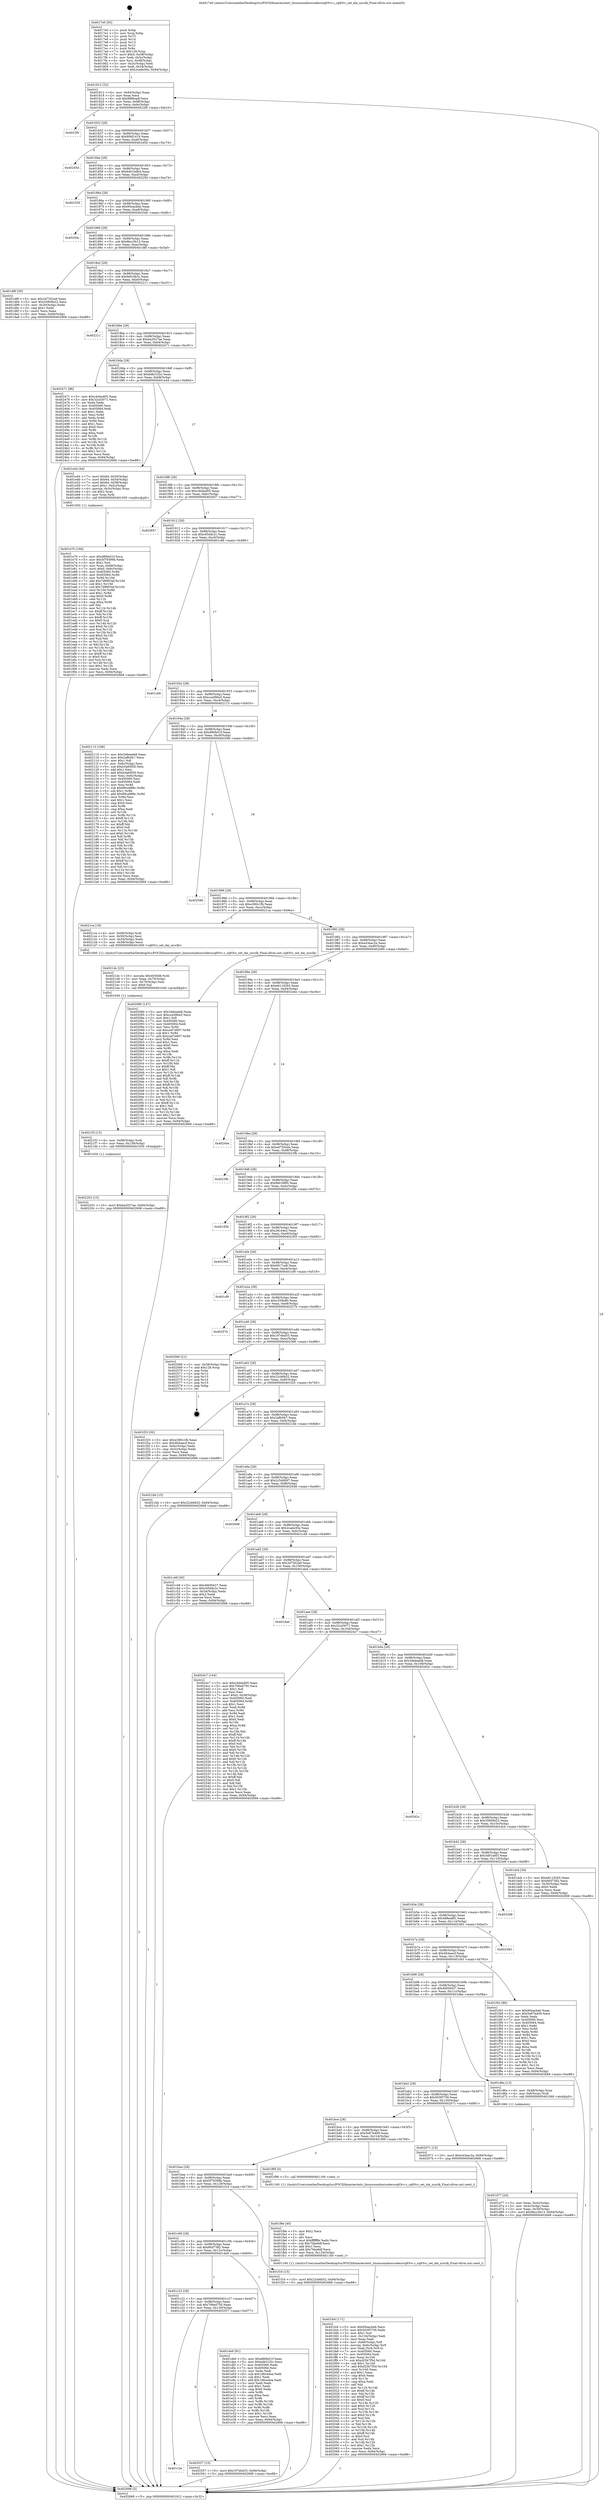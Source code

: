 digraph "0x4017e0" {
  label = "0x4017e0 (/mnt/c/Users/mathe/Desktop/tcc/POCII/binaries/extr_linuxsoundsoccodecscq93vc.c_cq93vc_set_dai_sysclk_Final-ollvm.out::main(0))"
  labelloc = "t"
  node[shape=record]

  Entry [label="",width=0.3,height=0.3,shape=circle,fillcolor=black,style=filled]
  "0x401812" [label="{
     0x401812 [32]\l
     | [instrs]\l
     &nbsp;&nbsp;0x401812 \<+6\>: mov -0x94(%rbp),%eax\l
     &nbsp;&nbsp;0x401818 \<+2\>: mov %eax,%ecx\l
     &nbsp;&nbsp;0x40181a \<+6\>: sub $0x88f9cadf,%ecx\l
     &nbsp;&nbsp;0x401820 \<+6\>: mov %eax,-0x98(%rbp)\l
     &nbsp;&nbsp;0x401826 \<+6\>: mov %ecx,-0x9c(%rbp)\l
     &nbsp;&nbsp;0x40182c \<+6\>: je 00000000004022f0 \<main+0xb10\>\l
  }"]
  "0x4022f0" [label="{
     0x4022f0\l
  }", style=dashed]
  "0x401832" [label="{
     0x401832 [28]\l
     | [instrs]\l
     &nbsp;&nbsp;0x401832 \<+5\>: jmp 0000000000401837 \<main+0x57\>\l
     &nbsp;&nbsp;0x401837 \<+6\>: mov -0x98(%rbp),%eax\l
     &nbsp;&nbsp;0x40183d \<+5\>: sub $0x90bf1419,%eax\l
     &nbsp;&nbsp;0x401842 \<+6\>: mov %eax,-0xa0(%rbp)\l
     &nbsp;&nbsp;0x401848 \<+6\>: je 000000000040245d \<main+0xc7d\>\l
  }"]
  Exit [label="",width=0.3,height=0.3,shape=circle,fillcolor=black,style=filled,peripheries=2]
  "0x40245d" [label="{
     0x40245d\l
  }", style=dashed]
  "0x40184e" [label="{
     0x40184e [28]\l
     | [instrs]\l
     &nbsp;&nbsp;0x40184e \<+5\>: jmp 0000000000401853 \<main+0x73\>\l
     &nbsp;&nbsp;0x401853 \<+6\>: mov -0x98(%rbp),%eax\l
     &nbsp;&nbsp;0x401859 \<+5\>: sub $0x9401bdb4,%eax\l
     &nbsp;&nbsp;0x40185e \<+6\>: mov %eax,-0xa4(%rbp)\l
     &nbsp;&nbsp;0x401864 \<+6\>: je 000000000040225d \<main+0xa7d\>\l
  }"]
  "0x401c3e" [label="{
     0x401c3e\l
  }", style=dashed]
  "0x40225d" [label="{
     0x40225d\l
  }", style=dashed]
  "0x40186a" [label="{
     0x40186a [28]\l
     | [instrs]\l
     &nbsp;&nbsp;0x40186a \<+5\>: jmp 000000000040186f \<main+0x8f\>\l
     &nbsp;&nbsp;0x40186f \<+6\>: mov -0x98(%rbp),%eax\l
     &nbsp;&nbsp;0x401875 \<+5\>: sub $0x95eacbeb,%eax\l
     &nbsp;&nbsp;0x40187a \<+6\>: mov %eax,-0xa8(%rbp)\l
     &nbsp;&nbsp;0x401880 \<+6\>: je 00000000004025dc \<main+0xdfc\>\l
  }"]
  "0x402557" [label="{
     0x402557 [15]\l
     | [instrs]\l
     &nbsp;&nbsp;0x402557 \<+10\>: movl $0x197eb453,-0x94(%rbp)\l
     &nbsp;&nbsp;0x402561 \<+5\>: jmp 0000000000402668 \<main+0xe88\>\l
  }"]
  "0x4025dc" [label="{
     0x4025dc\l
  }", style=dashed]
  "0x401886" [label="{
     0x401886 [28]\l
     | [instrs]\l
     &nbsp;&nbsp;0x401886 \<+5\>: jmp 000000000040188b \<main+0xab\>\l
     &nbsp;&nbsp;0x40188b \<+6\>: mov -0x98(%rbp),%eax\l
     &nbsp;&nbsp;0x401891 \<+5\>: sub $0x9bcc5b13,%eax\l
     &nbsp;&nbsp;0x401896 \<+6\>: mov %eax,-0xac(%rbp)\l
     &nbsp;&nbsp;0x40189c \<+6\>: je 0000000000401d8f \<main+0x5af\>\l
  }"]
  "0x402202" [label="{
     0x402202 [15]\l
     | [instrs]\l
     &nbsp;&nbsp;0x402202 \<+10\>: movl $0xba2027ae,-0x94(%rbp)\l
     &nbsp;&nbsp;0x40220c \<+5\>: jmp 0000000000402668 \<main+0xe88\>\l
  }"]
  "0x401d8f" [label="{
     0x401d8f [30]\l
     | [instrs]\l
     &nbsp;&nbsp;0x401d8f \<+5\>: mov $0x2d7502a9,%eax\l
     &nbsp;&nbsp;0x401d94 \<+5\>: mov $0x35809e22,%ecx\l
     &nbsp;&nbsp;0x401d99 \<+3\>: mov -0x30(%rbp),%edx\l
     &nbsp;&nbsp;0x401d9c \<+3\>: cmp $0x1,%edx\l
     &nbsp;&nbsp;0x401d9f \<+3\>: cmovl %ecx,%eax\l
     &nbsp;&nbsp;0x401da2 \<+6\>: mov %eax,-0x94(%rbp)\l
     &nbsp;&nbsp;0x401da8 \<+5\>: jmp 0000000000402668 \<main+0xe88\>\l
  }"]
  "0x4018a2" [label="{
     0x4018a2 [28]\l
     | [instrs]\l
     &nbsp;&nbsp;0x4018a2 \<+5\>: jmp 00000000004018a7 \<main+0xc7\>\l
     &nbsp;&nbsp;0x4018a7 \<+6\>: mov -0x98(%rbp),%eax\l
     &nbsp;&nbsp;0x4018ad \<+5\>: sub $0x9ef1db3c,%eax\l
     &nbsp;&nbsp;0x4018b2 \<+6\>: mov %eax,-0xb0(%rbp)\l
     &nbsp;&nbsp;0x4018b8 \<+6\>: je 0000000000402211 \<main+0xa31\>\l
  }"]
  "0x4021f3" [label="{
     0x4021f3 [15]\l
     | [instrs]\l
     &nbsp;&nbsp;0x4021f3 \<+4\>: mov -0x68(%rbp),%rdi\l
     &nbsp;&nbsp;0x4021f7 \<+6\>: mov %eax,-0x138(%rbp)\l
     &nbsp;&nbsp;0x4021fd \<+5\>: call 0000000000401030 \<free@plt\>\l
     | [calls]\l
     &nbsp;&nbsp;0x401030 \{1\} (unknown)\l
  }"]
  "0x402211" [label="{
     0x402211\l
  }", style=dashed]
  "0x4018be" [label="{
     0x4018be [28]\l
     | [instrs]\l
     &nbsp;&nbsp;0x4018be \<+5\>: jmp 00000000004018c3 \<main+0xe3\>\l
     &nbsp;&nbsp;0x4018c3 \<+6\>: mov -0x98(%rbp),%eax\l
     &nbsp;&nbsp;0x4018c9 \<+5\>: sub $0xba2027ae,%eax\l
     &nbsp;&nbsp;0x4018ce \<+6\>: mov %eax,-0xb4(%rbp)\l
     &nbsp;&nbsp;0x4018d4 \<+6\>: je 0000000000402471 \<main+0xc91\>\l
  }"]
  "0x4021dc" [label="{
     0x4021dc [23]\l
     | [instrs]\l
     &nbsp;&nbsp;0x4021dc \<+10\>: movabs $0x4030d6,%rdi\l
     &nbsp;&nbsp;0x4021e6 \<+3\>: mov %eax,-0x70(%rbp)\l
     &nbsp;&nbsp;0x4021e9 \<+3\>: mov -0x70(%rbp),%esi\l
     &nbsp;&nbsp;0x4021ec \<+2\>: mov $0x0,%al\l
     &nbsp;&nbsp;0x4021ee \<+5\>: call 0000000000401040 \<printf@plt\>\l
     | [calls]\l
     &nbsp;&nbsp;0x401040 \{1\} (unknown)\l
  }"]
  "0x402471" [label="{
     0x402471 [86]\l
     | [instrs]\l
     &nbsp;&nbsp;0x402471 \<+5\>: mov $0xc4d4ed05,%eax\l
     &nbsp;&nbsp;0x402476 \<+5\>: mov $0x32cd3071,%ecx\l
     &nbsp;&nbsp;0x40247b \<+2\>: xor %edx,%edx\l
     &nbsp;&nbsp;0x40247d \<+7\>: mov 0x405060,%esi\l
     &nbsp;&nbsp;0x402484 \<+7\>: mov 0x405064,%edi\l
     &nbsp;&nbsp;0x40248b \<+3\>: sub $0x1,%edx\l
     &nbsp;&nbsp;0x40248e \<+3\>: mov %esi,%r8d\l
     &nbsp;&nbsp;0x402491 \<+3\>: add %edx,%r8d\l
     &nbsp;&nbsp;0x402494 \<+4\>: imul %r8d,%esi\l
     &nbsp;&nbsp;0x402498 \<+3\>: and $0x1,%esi\l
     &nbsp;&nbsp;0x40249b \<+3\>: cmp $0x0,%esi\l
     &nbsp;&nbsp;0x40249e \<+4\>: sete %r9b\l
     &nbsp;&nbsp;0x4024a2 \<+3\>: cmp $0xa,%edi\l
     &nbsp;&nbsp;0x4024a5 \<+4\>: setl %r10b\l
     &nbsp;&nbsp;0x4024a9 \<+3\>: mov %r9b,%r11b\l
     &nbsp;&nbsp;0x4024ac \<+3\>: and %r10b,%r11b\l
     &nbsp;&nbsp;0x4024af \<+3\>: xor %r10b,%r9b\l
     &nbsp;&nbsp;0x4024b2 \<+3\>: or %r9b,%r11b\l
     &nbsp;&nbsp;0x4024b5 \<+4\>: test $0x1,%r11b\l
     &nbsp;&nbsp;0x4024b9 \<+3\>: cmovne %ecx,%eax\l
     &nbsp;&nbsp;0x4024bc \<+6\>: mov %eax,-0x94(%rbp)\l
     &nbsp;&nbsp;0x4024c2 \<+5\>: jmp 0000000000402668 \<main+0xe88\>\l
  }"]
  "0x4018da" [label="{
     0x4018da [28]\l
     | [instrs]\l
     &nbsp;&nbsp;0x4018da \<+5\>: jmp 00000000004018df \<main+0xff\>\l
     &nbsp;&nbsp;0x4018df \<+6\>: mov -0x98(%rbp),%eax\l
     &nbsp;&nbsp;0x4018e5 \<+5\>: sub $0xbdb31f2c,%eax\l
     &nbsp;&nbsp;0x4018ea \<+6\>: mov %eax,-0xb8(%rbp)\l
     &nbsp;&nbsp;0x4018f0 \<+6\>: je 0000000000401e44 \<main+0x664\>\l
  }"]
  "0x401fc6" [label="{
     0x401fc6 [171]\l
     | [instrs]\l
     &nbsp;&nbsp;0x401fc6 \<+5\>: mov $0x95eacbeb,%ecx\l
     &nbsp;&nbsp;0x401fcb \<+5\>: mov $0x503f5759,%edx\l
     &nbsp;&nbsp;0x401fd0 \<+3\>: mov $0x1,%sil\l
     &nbsp;&nbsp;0x401fd3 \<+6\>: mov -0x134(%rbp),%edi\l
     &nbsp;&nbsp;0x401fd9 \<+3\>: imul %eax,%edi\l
     &nbsp;&nbsp;0x401fdc \<+4\>: mov -0x68(%rbp),%r8\l
     &nbsp;&nbsp;0x401fe0 \<+4\>: movslq -0x6c(%rbp),%r9\l
     &nbsp;&nbsp;0x401fe4 \<+4\>: mov %edi,(%r8,%r9,4)\l
     &nbsp;&nbsp;0x401fe8 \<+7\>: mov 0x405060,%eax\l
     &nbsp;&nbsp;0x401fef \<+7\>: mov 0x405064,%edi\l
     &nbsp;&nbsp;0x401ff6 \<+3\>: mov %eax,%r10d\l
     &nbsp;&nbsp;0x401ff9 \<+7\>: sub $0xd25b7f5d,%r10d\l
     &nbsp;&nbsp;0x402000 \<+4\>: sub $0x1,%r10d\l
     &nbsp;&nbsp;0x402004 \<+7\>: add $0xd25b7f5d,%r10d\l
     &nbsp;&nbsp;0x40200b \<+4\>: imul %r10d,%eax\l
     &nbsp;&nbsp;0x40200f \<+3\>: and $0x1,%eax\l
     &nbsp;&nbsp;0x402012 \<+3\>: cmp $0x0,%eax\l
     &nbsp;&nbsp;0x402015 \<+4\>: sete %r11b\l
     &nbsp;&nbsp;0x402019 \<+3\>: cmp $0xa,%edi\l
     &nbsp;&nbsp;0x40201c \<+3\>: setl %bl\l
     &nbsp;&nbsp;0x40201f \<+3\>: mov %r11b,%r14b\l
     &nbsp;&nbsp;0x402022 \<+4\>: xor $0xff,%r14b\l
     &nbsp;&nbsp;0x402026 \<+3\>: mov %bl,%r15b\l
     &nbsp;&nbsp;0x402029 \<+4\>: xor $0xff,%r15b\l
     &nbsp;&nbsp;0x40202d \<+4\>: xor $0x0,%sil\l
     &nbsp;&nbsp;0x402031 \<+3\>: mov %r14b,%r12b\l
     &nbsp;&nbsp;0x402034 \<+4\>: and $0x0,%r12b\l
     &nbsp;&nbsp;0x402038 \<+3\>: and %sil,%r11b\l
     &nbsp;&nbsp;0x40203b \<+3\>: mov %r15b,%r13b\l
     &nbsp;&nbsp;0x40203e \<+4\>: and $0x0,%r13b\l
     &nbsp;&nbsp;0x402042 \<+3\>: and %sil,%bl\l
     &nbsp;&nbsp;0x402045 \<+3\>: or %r11b,%r12b\l
     &nbsp;&nbsp;0x402048 \<+3\>: or %bl,%r13b\l
     &nbsp;&nbsp;0x40204b \<+3\>: xor %r13b,%r12b\l
     &nbsp;&nbsp;0x40204e \<+3\>: or %r15b,%r14b\l
     &nbsp;&nbsp;0x402051 \<+4\>: xor $0xff,%r14b\l
     &nbsp;&nbsp;0x402055 \<+4\>: or $0x0,%sil\l
     &nbsp;&nbsp;0x402059 \<+3\>: and %sil,%r14b\l
     &nbsp;&nbsp;0x40205c \<+3\>: or %r14b,%r12b\l
     &nbsp;&nbsp;0x40205f \<+4\>: test $0x1,%r12b\l
     &nbsp;&nbsp;0x402063 \<+3\>: cmovne %edx,%ecx\l
     &nbsp;&nbsp;0x402066 \<+6\>: mov %ecx,-0x94(%rbp)\l
     &nbsp;&nbsp;0x40206c \<+5\>: jmp 0000000000402668 \<main+0xe88\>\l
  }"]
  "0x401e44" [label="{
     0x401e44 [44]\l
     | [instrs]\l
     &nbsp;&nbsp;0x401e44 \<+7\>: movl $0x64,-0x50(%rbp)\l
     &nbsp;&nbsp;0x401e4b \<+7\>: movl $0x64,-0x54(%rbp)\l
     &nbsp;&nbsp;0x401e52 \<+7\>: movl $0x64,-0x58(%rbp)\l
     &nbsp;&nbsp;0x401e59 \<+7\>: movl $0x1,-0x5c(%rbp)\l
     &nbsp;&nbsp;0x401e60 \<+4\>: movslq -0x5c(%rbp),%rax\l
     &nbsp;&nbsp;0x401e64 \<+4\>: shl $0x2,%rax\l
     &nbsp;&nbsp;0x401e68 \<+3\>: mov %rax,%rdi\l
     &nbsp;&nbsp;0x401e6b \<+5\>: call 0000000000401050 \<malloc@plt\>\l
     | [calls]\l
     &nbsp;&nbsp;0x401050 \{1\} (unknown)\l
  }"]
  "0x4018f6" [label="{
     0x4018f6 [28]\l
     | [instrs]\l
     &nbsp;&nbsp;0x4018f6 \<+5\>: jmp 00000000004018fb \<main+0x11b\>\l
     &nbsp;&nbsp;0x4018fb \<+6\>: mov -0x98(%rbp),%eax\l
     &nbsp;&nbsp;0x401901 \<+5\>: sub $0xc4d4ed05,%eax\l
     &nbsp;&nbsp;0x401906 \<+6\>: mov %eax,-0xbc(%rbp)\l
     &nbsp;&nbsp;0x40190c \<+6\>: je 0000000000402657 \<main+0xe77\>\l
  }"]
  "0x401f9e" [label="{
     0x401f9e [40]\l
     | [instrs]\l
     &nbsp;&nbsp;0x401f9e \<+5\>: mov $0x2,%ecx\l
     &nbsp;&nbsp;0x401fa3 \<+1\>: cltd\l
     &nbsp;&nbsp;0x401fa4 \<+2\>: idiv %ecx\l
     &nbsp;&nbsp;0x401fa6 \<+6\>: imul $0xfffffffe,%edx,%ecx\l
     &nbsp;&nbsp;0x401fac \<+6\>: sub $0x7bba9df,%ecx\l
     &nbsp;&nbsp;0x401fb2 \<+3\>: add $0x1,%ecx\l
     &nbsp;&nbsp;0x401fb5 \<+6\>: add $0x7bba9df,%ecx\l
     &nbsp;&nbsp;0x401fbb \<+6\>: mov %ecx,-0x134(%rbp)\l
     &nbsp;&nbsp;0x401fc1 \<+5\>: call 0000000000401160 \<next_i\>\l
     | [calls]\l
     &nbsp;&nbsp;0x401160 \{1\} (/mnt/c/Users/mathe/Desktop/tcc/POCII/binaries/extr_linuxsoundsoccodecscq93vc.c_cq93vc_set_dai_sysclk_Final-ollvm.out::next_i)\l
  }"]
  "0x402657" [label="{
     0x402657\l
  }", style=dashed]
  "0x401912" [label="{
     0x401912 [28]\l
     | [instrs]\l
     &nbsp;&nbsp;0x401912 \<+5\>: jmp 0000000000401917 \<main+0x137\>\l
     &nbsp;&nbsp;0x401917 \<+6\>: mov -0x98(%rbp),%eax\l
     &nbsp;&nbsp;0x40191d \<+5\>: sub $0xc65ddc2c,%eax\l
     &nbsp;&nbsp;0x401922 \<+6\>: mov %eax,-0xc0(%rbp)\l
     &nbsp;&nbsp;0x401928 \<+6\>: je 0000000000401c66 \<main+0x486\>\l
  }"]
  "0x401e70" [label="{
     0x401e70 [166]\l
     | [instrs]\l
     &nbsp;&nbsp;0x401e70 \<+5\>: mov $0xd86fa51f,%ecx\l
     &nbsp;&nbsp;0x401e75 \<+5\>: mov $0x5f79399b,%edx\l
     &nbsp;&nbsp;0x401e7a \<+3\>: mov $0x1,%sil\l
     &nbsp;&nbsp;0x401e7d \<+4\>: mov %rax,-0x68(%rbp)\l
     &nbsp;&nbsp;0x401e81 \<+7\>: movl $0x0,-0x6c(%rbp)\l
     &nbsp;&nbsp;0x401e88 \<+8\>: mov 0x405060,%r8d\l
     &nbsp;&nbsp;0x401e90 \<+8\>: mov 0x405064,%r9d\l
     &nbsp;&nbsp;0x401e98 \<+3\>: mov %r8d,%r10d\l
     &nbsp;&nbsp;0x401e9b \<+7\>: add $0x7d9903af,%r10d\l
     &nbsp;&nbsp;0x401ea2 \<+4\>: sub $0x1,%r10d\l
     &nbsp;&nbsp;0x401ea6 \<+7\>: sub $0x7d9903af,%r10d\l
     &nbsp;&nbsp;0x401ead \<+4\>: imul %r10d,%r8d\l
     &nbsp;&nbsp;0x401eb1 \<+4\>: and $0x1,%r8d\l
     &nbsp;&nbsp;0x401eb5 \<+4\>: cmp $0x0,%r8d\l
     &nbsp;&nbsp;0x401eb9 \<+4\>: sete %r11b\l
     &nbsp;&nbsp;0x401ebd \<+4\>: cmp $0xa,%r9d\l
     &nbsp;&nbsp;0x401ec1 \<+3\>: setl %bl\l
     &nbsp;&nbsp;0x401ec4 \<+3\>: mov %r11b,%r14b\l
     &nbsp;&nbsp;0x401ec7 \<+4\>: xor $0xff,%r14b\l
     &nbsp;&nbsp;0x401ecb \<+3\>: mov %bl,%r15b\l
     &nbsp;&nbsp;0x401ece \<+4\>: xor $0xff,%r15b\l
     &nbsp;&nbsp;0x401ed2 \<+4\>: xor $0x0,%sil\l
     &nbsp;&nbsp;0x401ed6 \<+3\>: mov %r14b,%r12b\l
     &nbsp;&nbsp;0x401ed9 \<+4\>: and $0x0,%r12b\l
     &nbsp;&nbsp;0x401edd \<+3\>: and %sil,%r11b\l
     &nbsp;&nbsp;0x401ee0 \<+3\>: mov %r15b,%r13b\l
     &nbsp;&nbsp;0x401ee3 \<+4\>: and $0x0,%r13b\l
     &nbsp;&nbsp;0x401ee7 \<+3\>: and %sil,%bl\l
     &nbsp;&nbsp;0x401eea \<+3\>: or %r11b,%r12b\l
     &nbsp;&nbsp;0x401eed \<+3\>: or %bl,%r13b\l
     &nbsp;&nbsp;0x401ef0 \<+3\>: xor %r13b,%r12b\l
     &nbsp;&nbsp;0x401ef3 \<+3\>: or %r15b,%r14b\l
     &nbsp;&nbsp;0x401ef6 \<+4\>: xor $0xff,%r14b\l
     &nbsp;&nbsp;0x401efa \<+4\>: or $0x0,%sil\l
     &nbsp;&nbsp;0x401efe \<+3\>: and %sil,%r14b\l
     &nbsp;&nbsp;0x401f01 \<+3\>: or %r14b,%r12b\l
     &nbsp;&nbsp;0x401f04 \<+4\>: test $0x1,%r12b\l
     &nbsp;&nbsp;0x401f08 \<+3\>: cmovne %edx,%ecx\l
     &nbsp;&nbsp;0x401f0b \<+6\>: mov %ecx,-0x94(%rbp)\l
     &nbsp;&nbsp;0x401f11 \<+5\>: jmp 0000000000402668 \<main+0xe88\>\l
  }"]
  "0x401c66" [label="{
     0x401c66\l
  }", style=dashed]
  "0x40192e" [label="{
     0x40192e [28]\l
     | [instrs]\l
     &nbsp;&nbsp;0x40192e \<+5\>: jmp 0000000000401933 \<main+0x153\>\l
     &nbsp;&nbsp;0x401933 \<+6\>: mov -0x98(%rbp),%eax\l
     &nbsp;&nbsp;0x401939 \<+5\>: sub $0xcca586a5,%eax\l
     &nbsp;&nbsp;0x40193e \<+6\>: mov %eax,-0xc4(%rbp)\l
     &nbsp;&nbsp;0x401944 \<+6\>: je 0000000000402113 \<main+0x933\>\l
  }"]
  "0x401c22" [label="{
     0x401c22 [28]\l
     | [instrs]\l
     &nbsp;&nbsp;0x401c22 \<+5\>: jmp 0000000000401c27 \<main+0x447\>\l
     &nbsp;&nbsp;0x401c27 \<+6\>: mov -0x98(%rbp),%eax\l
     &nbsp;&nbsp;0x401c2d \<+5\>: sub $0x706ed750,%eax\l
     &nbsp;&nbsp;0x401c32 \<+6\>: mov %eax,-0x130(%rbp)\l
     &nbsp;&nbsp;0x401c38 \<+6\>: je 0000000000402557 \<main+0xd77\>\l
  }"]
  "0x402113" [label="{
     0x402113 [168]\l
     | [instrs]\l
     &nbsp;&nbsp;0x402113 \<+5\>: mov $0x346eeeb8,%eax\l
     &nbsp;&nbsp;0x402118 \<+5\>: mov $0x2affc0b7,%ecx\l
     &nbsp;&nbsp;0x40211d \<+2\>: mov $0x1,%dl\l
     &nbsp;&nbsp;0x40211f \<+3\>: mov -0x6c(%rbp),%esi\l
     &nbsp;&nbsp;0x402122 \<+6\>: sub $0xb3a60f29,%esi\l
     &nbsp;&nbsp;0x402128 \<+3\>: add $0x1,%esi\l
     &nbsp;&nbsp;0x40212b \<+6\>: add $0xb3a60f29,%esi\l
     &nbsp;&nbsp;0x402131 \<+3\>: mov %esi,-0x6c(%rbp)\l
     &nbsp;&nbsp;0x402134 \<+7\>: mov 0x405060,%esi\l
     &nbsp;&nbsp;0x40213b \<+7\>: mov 0x405064,%edi\l
     &nbsp;&nbsp;0x402142 \<+3\>: mov %esi,%r8d\l
     &nbsp;&nbsp;0x402145 \<+7\>: sub $0x89ca988c,%r8d\l
     &nbsp;&nbsp;0x40214c \<+4\>: sub $0x1,%r8d\l
     &nbsp;&nbsp;0x402150 \<+7\>: add $0x89ca988c,%r8d\l
     &nbsp;&nbsp;0x402157 \<+4\>: imul %r8d,%esi\l
     &nbsp;&nbsp;0x40215b \<+3\>: and $0x1,%esi\l
     &nbsp;&nbsp;0x40215e \<+3\>: cmp $0x0,%esi\l
     &nbsp;&nbsp;0x402161 \<+4\>: sete %r9b\l
     &nbsp;&nbsp;0x402165 \<+3\>: cmp $0xa,%edi\l
     &nbsp;&nbsp;0x402168 \<+4\>: setl %r10b\l
     &nbsp;&nbsp;0x40216c \<+3\>: mov %r9b,%r11b\l
     &nbsp;&nbsp;0x40216f \<+4\>: xor $0xff,%r11b\l
     &nbsp;&nbsp;0x402173 \<+3\>: mov %r10b,%bl\l
     &nbsp;&nbsp;0x402176 \<+3\>: xor $0xff,%bl\l
     &nbsp;&nbsp;0x402179 \<+3\>: xor $0x0,%dl\l
     &nbsp;&nbsp;0x40217c \<+3\>: mov %r11b,%r14b\l
     &nbsp;&nbsp;0x40217f \<+4\>: and $0x0,%r14b\l
     &nbsp;&nbsp;0x402183 \<+3\>: and %dl,%r9b\l
     &nbsp;&nbsp;0x402186 \<+3\>: mov %bl,%r15b\l
     &nbsp;&nbsp;0x402189 \<+4\>: and $0x0,%r15b\l
     &nbsp;&nbsp;0x40218d \<+3\>: and %dl,%r10b\l
     &nbsp;&nbsp;0x402190 \<+3\>: or %r9b,%r14b\l
     &nbsp;&nbsp;0x402193 \<+3\>: or %r10b,%r15b\l
     &nbsp;&nbsp;0x402196 \<+3\>: xor %r15b,%r14b\l
     &nbsp;&nbsp;0x402199 \<+3\>: or %bl,%r11b\l
     &nbsp;&nbsp;0x40219c \<+4\>: xor $0xff,%r11b\l
     &nbsp;&nbsp;0x4021a0 \<+3\>: or $0x0,%dl\l
     &nbsp;&nbsp;0x4021a3 \<+3\>: and %dl,%r11b\l
     &nbsp;&nbsp;0x4021a6 \<+3\>: or %r11b,%r14b\l
     &nbsp;&nbsp;0x4021a9 \<+4\>: test $0x1,%r14b\l
     &nbsp;&nbsp;0x4021ad \<+3\>: cmovne %ecx,%eax\l
     &nbsp;&nbsp;0x4021b0 \<+6\>: mov %eax,-0x94(%rbp)\l
     &nbsp;&nbsp;0x4021b6 \<+5\>: jmp 0000000000402668 \<main+0xe88\>\l
  }"]
  "0x40194a" [label="{
     0x40194a [28]\l
     | [instrs]\l
     &nbsp;&nbsp;0x40194a \<+5\>: jmp 000000000040194f \<main+0x16f\>\l
     &nbsp;&nbsp;0x40194f \<+6\>: mov -0x98(%rbp),%eax\l
     &nbsp;&nbsp;0x401955 \<+5\>: sub $0xd86fa51f,%eax\l
     &nbsp;&nbsp;0x40195a \<+6\>: mov %eax,-0xc8(%rbp)\l
     &nbsp;&nbsp;0x401960 \<+6\>: je 0000000000402596 \<main+0xdb6\>\l
  }"]
  "0x401de9" [label="{
     0x401de9 [91]\l
     | [instrs]\l
     &nbsp;&nbsp;0x401de9 \<+5\>: mov $0xd86fa51f,%eax\l
     &nbsp;&nbsp;0x401dee \<+5\>: mov $0xbdb31f2c,%ecx\l
     &nbsp;&nbsp;0x401df3 \<+7\>: mov 0x405060,%edx\l
     &nbsp;&nbsp;0x401dfa \<+7\>: mov 0x405064,%esi\l
     &nbsp;&nbsp;0x401e01 \<+2\>: mov %edx,%edi\l
     &nbsp;&nbsp;0x401e03 \<+6\>: sub $0x1d6ce4ea,%edi\l
     &nbsp;&nbsp;0x401e09 \<+3\>: sub $0x1,%edi\l
     &nbsp;&nbsp;0x401e0c \<+6\>: add $0x1d6ce4ea,%edi\l
     &nbsp;&nbsp;0x401e12 \<+3\>: imul %edi,%edx\l
     &nbsp;&nbsp;0x401e15 \<+3\>: and $0x1,%edx\l
     &nbsp;&nbsp;0x401e18 \<+3\>: cmp $0x0,%edx\l
     &nbsp;&nbsp;0x401e1b \<+4\>: sete %r8b\l
     &nbsp;&nbsp;0x401e1f \<+3\>: cmp $0xa,%esi\l
     &nbsp;&nbsp;0x401e22 \<+4\>: setl %r9b\l
     &nbsp;&nbsp;0x401e26 \<+3\>: mov %r8b,%r10b\l
     &nbsp;&nbsp;0x401e29 \<+3\>: and %r9b,%r10b\l
     &nbsp;&nbsp;0x401e2c \<+3\>: xor %r9b,%r8b\l
     &nbsp;&nbsp;0x401e2f \<+3\>: or %r8b,%r10b\l
     &nbsp;&nbsp;0x401e32 \<+4\>: test $0x1,%r10b\l
     &nbsp;&nbsp;0x401e36 \<+3\>: cmovne %ecx,%eax\l
     &nbsp;&nbsp;0x401e39 \<+6\>: mov %eax,-0x94(%rbp)\l
     &nbsp;&nbsp;0x401e3f \<+5\>: jmp 0000000000402668 \<main+0xe88\>\l
  }"]
  "0x402596" [label="{
     0x402596\l
  }", style=dashed]
  "0x401966" [label="{
     0x401966 [28]\l
     | [instrs]\l
     &nbsp;&nbsp;0x401966 \<+5\>: jmp 000000000040196b \<main+0x18b\>\l
     &nbsp;&nbsp;0x40196b \<+6\>: mov -0x98(%rbp),%eax\l
     &nbsp;&nbsp;0x401971 \<+5\>: sub $0xe390c1fb,%eax\l
     &nbsp;&nbsp;0x401976 \<+6\>: mov %eax,-0xcc(%rbp)\l
     &nbsp;&nbsp;0x40197c \<+6\>: je 00000000004021ca \<main+0x9ea\>\l
  }"]
  "0x401c06" [label="{
     0x401c06 [28]\l
     | [instrs]\l
     &nbsp;&nbsp;0x401c06 \<+5\>: jmp 0000000000401c0b \<main+0x42b\>\l
     &nbsp;&nbsp;0x401c0b \<+6\>: mov -0x98(%rbp),%eax\l
     &nbsp;&nbsp;0x401c11 \<+5\>: sub $0x6fcf7382,%eax\l
     &nbsp;&nbsp;0x401c16 \<+6\>: mov %eax,-0x12c(%rbp)\l
     &nbsp;&nbsp;0x401c1c \<+6\>: je 0000000000401de9 \<main+0x609\>\l
  }"]
  "0x4021ca" [label="{
     0x4021ca [18]\l
     | [instrs]\l
     &nbsp;&nbsp;0x4021ca \<+4\>: mov -0x68(%rbp),%rdi\l
     &nbsp;&nbsp;0x4021ce \<+3\>: mov -0x50(%rbp),%esi\l
     &nbsp;&nbsp;0x4021d1 \<+3\>: mov -0x54(%rbp),%edx\l
     &nbsp;&nbsp;0x4021d4 \<+3\>: mov -0x58(%rbp),%ecx\l
     &nbsp;&nbsp;0x4021d7 \<+5\>: call 0000000000401600 \<cq93vc_set_dai_sysclk\>\l
     | [calls]\l
     &nbsp;&nbsp;0x401600 \{1\} (/mnt/c/Users/mathe/Desktop/tcc/POCII/binaries/extr_linuxsoundsoccodecscq93vc.c_cq93vc_set_dai_sysclk_Final-ollvm.out::cq93vc_set_dai_sysclk)\l
  }"]
  "0x401982" [label="{
     0x401982 [28]\l
     | [instrs]\l
     &nbsp;&nbsp;0x401982 \<+5\>: jmp 0000000000401987 \<main+0x1a7\>\l
     &nbsp;&nbsp;0x401987 \<+6\>: mov -0x98(%rbp),%eax\l
     &nbsp;&nbsp;0x40198d \<+5\>: sub $0xe43eac2a,%eax\l
     &nbsp;&nbsp;0x401992 \<+6\>: mov %eax,-0xd0(%rbp)\l
     &nbsp;&nbsp;0x401998 \<+6\>: je 0000000000402080 \<main+0x8a0\>\l
  }"]
  "0x401f16" [label="{
     0x401f16 [15]\l
     | [instrs]\l
     &nbsp;&nbsp;0x401f16 \<+10\>: movl $0x22cb6b52,-0x94(%rbp)\l
     &nbsp;&nbsp;0x401f20 \<+5\>: jmp 0000000000402668 \<main+0xe88\>\l
  }"]
  "0x402080" [label="{
     0x402080 [147]\l
     | [instrs]\l
     &nbsp;&nbsp;0x402080 \<+5\>: mov $0x346eeeb8,%eax\l
     &nbsp;&nbsp;0x402085 \<+5\>: mov $0xcca586a5,%ecx\l
     &nbsp;&nbsp;0x40208a \<+2\>: mov $0x1,%dl\l
     &nbsp;&nbsp;0x40208c \<+7\>: mov 0x405060,%esi\l
     &nbsp;&nbsp;0x402093 \<+7\>: mov 0x405064,%edi\l
     &nbsp;&nbsp;0x40209a \<+3\>: mov %esi,%r8d\l
     &nbsp;&nbsp;0x40209d \<+7\>: sub $0xced7e697,%r8d\l
     &nbsp;&nbsp;0x4020a4 \<+4\>: sub $0x1,%r8d\l
     &nbsp;&nbsp;0x4020a8 \<+7\>: add $0xced7e697,%r8d\l
     &nbsp;&nbsp;0x4020af \<+4\>: imul %r8d,%esi\l
     &nbsp;&nbsp;0x4020b3 \<+3\>: and $0x1,%esi\l
     &nbsp;&nbsp;0x4020b6 \<+3\>: cmp $0x0,%esi\l
     &nbsp;&nbsp;0x4020b9 \<+4\>: sete %r9b\l
     &nbsp;&nbsp;0x4020bd \<+3\>: cmp $0xa,%edi\l
     &nbsp;&nbsp;0x4020c0 \<+4\>: setl %r10b\l
     &nbsp;&nbsp;0x4020c4 \<+3\>: mov %r9b,%r11b\l
     &nbsp;&nbsp;0x4020c7 \<+4\>: xor $0xff,%r11b\l
     &nbsp;&nbsp;0x4020cb \<+3\>: mov %r10b,%bl\l
     &nbsp;&nbsp;0x4020ce \<+3\>: xor $0xff,%bl\l
     &nbsp;&nbsp;0x4020d1 \<+3\>: xor $0x1,%dl\l
     &nbsp;&nbsp;0x4020d4 \<+3\>: mov %r11b,%r14b\l
     &nbsp;&nbsp;0x4020d7 \<+4\>: and $0xff,%r14b\l
     &nbsp;&nbsp;0x4020db \<+3\>: and %dl,%r9b\l
     &nbsp;&nbsp;0x4020de \<+3\>: mov %bl,%r15b\l
     &nbsp;&nbsp;0x4020e1 \<+4\>: and $0xff,%r15b\l
     &nbsp;&nbsp;0x4020e5 \<+3\>: and %dl,%r10b\l
     &nbsp;&nbsp;0x4020e8 \<+3\>: or %r9b,%r14b\l
     &nbsp;&nbsp;0x4020eb \<+3\>: or %r10b,%r15b\l
     &nbsp;&nbsp;0x4020ee \<+3\>: xor %r15b,%r14b\l
     &nbsp;&nbsp;0x4020f1 \<+3\>: or %bl,%r11b\l
     &nbsp;&nbsp;0x4020f4 \<+4\>: xor $0xff,%r11b\l
     &nbsp;&nbsp;0x4020f8 \<+3\>: or $0x1,%dl\l
     &nbsp;&nbsp;0x4020fb \<+3\>: and %dl,%r11b\l
     &nbsp;&nbsp;0x4020fe \<+3\>: or %r11b,%r14b\l
     &nbsp;&nbsp;0x402101 \<+4\>: test $0x1,%r14b\l
     &nbsp;&nbsp;0x402105 \<+3\>: cmovne %ecx,%eax\l
     &nbsp;&nbsp;0x402108 \<+6\>: mov %eax,-0x94(%rbp)\l
     &nbsp;&nbsp;0x40210e \<+5\>: jmp 0000000000402668 \<main+0xe88\>\l
  }"]
  "0x40199e" [label="{
     0x40199e [28]\l
     | [instrs]\l
     &nbsp;&nbsp;0x40199e \<+5\>: jmp 00000000004019a3 \<main+0x1c3\>\l
     &nbsp;&nbsp;0x4019a3 \<+6\>: mov -0x98(%rbp),%eax\l
     &nbsp;&nbsp;0x4019a9 \<+5\>: sub $0xe61192b5,%eax\l
     &nbsp;&nbsp;0x4019ae \<+6\>: mov %eax,-0xd4(%rbp)\l
     &nbsp;&nbsp;0x4019b4 \<+6\>: je 000000000040244e \<main+0xc6e\>\l
  }"]
  "0x401bea" [label="{
     0x401bea [28]\l
     | [instrs]\l
     &nbsp;&nbsp;0x401bea \<+5\>: jmp 0000000000401bef \<main+0x40f\>\l
     &nbsp;&nbsp;0x401bef \<+6\>: mov -0x98(%rbp),%eax\l
     &nbsp;&nbsp;0x401bf5 \<+5\>: sub $0x5f79399b,%eax\l
     &nbsp;&nbsp;0x401bfa \<+6\>: mov %eax,-0x128(%rbp)\l
     &nbsp;&nbsp;0x401c00 \<+6\>: je 0000000000401f16 \<main+0x736\>\l
  }"]
  "0x40244e" [label="{
     0x40244e\l
  }", style=dashed]
  "0x4019ba" [label="{
     0x4019ba [28]\l
     | [instrs]\l
     &nbsp;&nbsp;0x4019ba \<+5\>: jmp 00000000004019bf \<main+0x1df\>\l
     &nbsp;&nbsp;0x4019bf \<+6\>: mov -0x98(%rbp),%eax\l
     &nbsp;&nbsp;0x4019c5 \<+5\>: sub $0xed750cda,%eax\l
     &nbsp;&nbsp;0x4019ca \<+6\>: mov %eax,-0xd8(%rbp)\l
     &nbsp;&nbsp;0x4019d0 \<+6\>: je 00000000004023fb \<main+0xc1b\>\l
  }"]
  "0x401f99" [label="{
     0x401f99 [5]\l
     | [instrs]\l
     &nbsp;&nbsp;0x401f99 \<+5\>: call 0000000000401160 \<next_i\>\l
     | [calls]\l
     &nbsp;&nbsp;0x401160 \{1\} (/mnt/c/Users/mathe/Desktop/tcc/POCII/binaries/extr_linuxsoundsoccodecscq93vc.c_cq93vc_set_dai_sysclk_Final-ollvm.out::next_i)\l
  }"]
  "0x4023fb" [label="{
     0x4023fb\l
  }", style=dashed]
  "0x4019d6" [label="{
     0x4019d6 [28]\l
     | [instrs]\l
     &nbsp;&nbsp;0x4019d6 \<+5\>: jmp 00000000004019db \<main+0x1fb\>\l
     &nbsp;&nbsp;0x4019db \<+6\>: mov -0x98(%rbp),%eax\l
     &nbsp;&nbsp;0x4019e1 \<+5\>: sub $0xfb618f85,%eax\l
     &nbsp;&nbsp;0x4019e6 \<+6\>: mov %eax,-0xdc(%rbp)\l
     &nbsp;&nbsp;0x4019ec \<+6\>: je 0000000000401d5b \<main+0x57b\>\l
  }"]
  "0x401bce" [label="{
     0x401bce [28]\l
     | [instrs]\l
     &nbsp;&nbsp;0x401bce \<+5\>: jmp 0000000000401bd3 \<main+0x3f3\>\l
     &nbsp;&nbsp;0x401bd3 \<+6\>: mov -0x98(%rbp),%eax\l
     &nbsp;&nbsp;0x401bd9 \<+5\>: sub $0x5e87b409,%eax\l
     &nbsp;&nbsp;0x401bde \<+6\>: mov %eax,-0x124(%rbp)\l
     &nbsp;&nbsp;0x401be4 \<+6\>: je 0000000000401f99 \<main+0x7b9\>\l
  }"]
  "0x401d5b" [label="{
     0x401d5b\l
  }", style=dashed]
  "0x4019f2" [label="{
     0x4019f2 [28]\l
     | [instrs]\l
     &nbsp;&nbsp;0x4019f2 \<+5\>: jmp 00000000004019f7 \<main+0x217\>\l
     &nbsp;&nbsp;0x4019f7 \<+6\>: mov -0x98(%rbp),%eax\l
     &nbsp;&nbsp;0x4019fd \<+5\>: sub $0x26c44e2,%eax\l
     &nbsp;&nbsp;0x401a02 \<+6\>: mov %eax,-0xe0(%rbp)\l
     &nbsp;&nbsp;0x401a08 \<+6\>: je 0000000000402365 \<main+0xb85\>\l
  }"]
  "0x402071" [label="{
     0x402071 [15]\l
     | [instrs]\l
     &nbsp;&nbsp;0x402071 \<+10\>: movl $0xe43eac2a,-0x94(%rbp)\l
     &nbsp;&nbsp;0x40207b \<+5\>: jmp 0000000000402668 \<main+0xe88\>\l
  }"]
  "0x402365" [label="{
     0x402365\l
  }", style=dashed]
  "0x401a0e" [label="{
     0x401a0e [28]\l
     | [instrs]\l
     &nbsp;&nbsp;0x401a0e \<+5\>: jmp 0000000000401a13 \<main+0x233\>\l
     &nbsp;&nbsp;0x401a13 \<+6\>: mov -0x98(%rbp),%eax\l
     &nbsp;&nbsp;0x401a19 \<+5\>: sub $0x6917ca6,%eax\l
     &nbsp;&nbsp;0x401a1e \<+6\>: mov %eax,-0xe4(%rbp)\l
     &nbsp;&nbsp;0x401a24 \<+6\>: je 0000000000401cf9 \<main+0x519\>\l
  }"]
  "0x401d77" [label="{
     0x401d77 [24]\l
     | [instrs]\l
     &nbsp;&nbsp;0x401d77 \<+3\>: mov %eax,-0x4c(%rbp)\l
     &nbsp;&nbsp;0x401d7a \<+3\>: mov -0x4c(%rbp),%eax\l
     &nbsp;&nbsp;0x401d7d \<+3\>: mov %eax,-0x30(%rbp)\l
     &nbsp;&nbsp;0x401d80 \<+10\>: movl $0x9bcc5b13,-0x94(%rbp)\l
     &nbsp;&nbsp;0x401d8a \<+5\>: jmp 0000000000402668 \<main+0xe88\>\l
  }"]
  "0x401cf9" [label="{
     0x401cf9\l
  }", style=dashed]
  "0x401a2a" [label="{
     0x401a2a [28]\l
     | [instrs]\l
     &nbsp;&nbsp;0x401a2a \<+5\>: jmp 0000000000401a2f \<main+0x24f\>\l
     &nbsp;&nbsp;0x401a2f \<+6\>: mov -0x98(%rbp),%eax\l
     &nbsp;&nbsp;0x401a35 \<+5\>: sub $0xc559a80,%eax\l
     &nbsp;&nbsp;0x401a3a \<+6\>: mov %eax,-0xe8(%rbp)\l
     &nbsp;&nbsp;0x401a40 \<+6\>: je 000000000040257b \<main+0xd9b\>\l
  }"]
  "0x401bb2" [label="{
     0x401bb2 [28]\l
     | [instrs]\l
     &nbsp;&nbsp;0x401bb2 \<+5\>: jmp 0000000000401bb7 \<main+0x3d7\>\l
     &nbsp;&nbsp;0x401bb7 \<+6\>: mov -0x98(%rbp),%eax\l
     &nbsp;&nbsp;0x401bbd \<+5\>: sub $0x503f5759,%eax\l
     &nbsp;&nbsp;0x401bc2 \<+6\>: mov %eax,-0x120(%rbp)\l
     &nbsp;&nbsp;0x401bc8 \<+6\>: je 0000000000402071 \<main+0x891\>\l
  }"]
  "0x40257b" [label="{
     0x40257b\l
  }", style=dashed]
  "0x401a46" [label="{
     0x401a46 [28]\l
     | [instrs]\l
     &nbsp;&nbsp;0x401a46 \<+5\>: jmp 0000000000401a4b \<main+0x26b\>\l
     &nbsp;&nbsp;0x401a4b \<+6\>: mov -0x98(%rbp),%eax\l
     &nbsp;&nbsp;0x401a51 \<+5\>: sub $0x197eb453,%eax\l
     &nbsp;&nbsp;0x401a56 \<+6\>: mov %eax,-0xec(%rbp)\l
     &nbsp;&nbsp;0x401a5c \<+6\>: je 0000000000402566 \<main+0xd86\>\l
  }"]
  "0x401d6a" [label="{
     0x401d6a [13]\l
     | [instrs]\l
     &nbsp;&nbsp;0x401d6a \<+4\>: mov -0x48(%rbp),%rax\l
     &nbsp;&nbsp;0x401d6e \<+4\>: mov 0x8(%rax),%rdi\l
     &nbsp;&nbsp;0x401d72 \<+5\>: call 0000000000401060 \<atoi@plt\>\l
     | [calls]\l
     &nbsp;&nbsp;0x401060 \{1\} (unknown)\l
  }"]
  "0x402566" [label="{
     0x402566 [21]\l
     | [instrs]\l
     &nbsp;&nbsp;0x402566 \<+3\>: mov -0x38(%rbp),%eax\l
     &nbsp;&nbsp;0x402569 \<+7\>: add $0x128,%rsp\l
     &nbsp;&nbsp;0x402570 \<+1\>: pop %rbx\l
     &nbsp;&nbsp;0x402571 \<+2\>: pop %r12\l
     &nbsp;&nbsp;0x402573 \<+2\>: pop %r13\l
     &nbsp;&nbsp;0x402575 \<+2\>: pop %r14\l
     &nbsp;&nbsp;0x402577 \<+2\>: pop %r15\l
     &nbsp;&nbsp;0x402579 \<+1\>: pop %rbp\l
     &nbsp;&nbsp;0x40257a \<+1\>: ret\l
  }"]
  "0x401a62" [label="{
     0x401a62 [28]\l
     | [instrs]\l
     &nbsp;&nbsp;0x401a62 \<+5\>: jmp 0000000000401a67 \<main+0x287\>\l
     &nbsp;&nbsp;0x401a67 \<+6\>: mov -0x98(%rbp),%eax\l
     &nbsp;&nbsp;0x401a6d \<+5\>: sub $0x22cb6b52,%eax\l
     &nbsp;&nbsp;0x401a72 \<+6\>: mov %eax,-0xf0(%rbp)\l
     &nbsp;&nbsp;0x401a78 \<+6\>: je 0000000000401f25 \<main+0x745\>\l
  }"]
  "0x401b96" [label="{
     0x401b96 [28]\l
     | [instrs]\l
     &nbsp;&nbsp;0x401b96 \<+5\>: jmp 0000000000401b9b \<main+0x3bb\>\l
     &nbsp;&nbsp;0x401b9b \<+6\>: mov -0x98(%rbp),%eax\l
     &nbsp;&nbsp;0x401ba1 \<+5\>: sub $0x4fd58437,%eax\l
     &nbsp;&nbsp;0x401ba6 \<+6\>: mov %eax,-0x11c(%rbp)\l
     &nbsp;&nbsp;0x401bac \<+6\>: je 0000000000401d6a \<main+0x58a\>\l
  }"]
  "0x401f25" [label="{
     0x401f25 [30]\l
     | [instrs]\l
     &nbsp;&nbsp;0x401f25 \<+5\>: mov $0xe390c1fb,%eax\l
     &nbsp;&nbsp;0x401f2a \<+5\>: mov $0x4fcbaecf,%ecx\l
     &nbsp;&nbsp;0x401f2f \<+3\>: mov -0x6c(%rbp),%edx\l
     &nbsp;&nbsp;0x401f32 \<+3\>: cmp -0x5c(%rbp),%edx\l
     &nbsp;&nbsp;0x401f35 \<+3\>: cmovl %ecx,%eax\l
     &nbsp;&nbsp;0x401f38 \<+6\>: mov %eax,-0x94(%rbp)\l
     &nbsp;&nbsp;0x401f3e \<+5\>: jmp 0000000000402668 \<main+0xe88\>\l
  }"]
  "0x401a7e" [label="{
     0x401a7e [28]\l
     | [instrs]\l
     &nbsp;&nbsp;0x401a7e \<+5\>: jmp 0000000000401a83 \<main+0x2a3\>\l
     &nbsp;&nbsp;0x401a83 \<+6\>: mov -0x98(%rbp),%eax\l
     &nbsp;&nbsp;0x401a89 \<+5\>: sub $0x2affc0b7,%eax\l
     &nbsp;&nbsp;0x401a8e \<+6\>: mov %eax,-0xf4(%rbp)\l
     &nbsp;&nbsp;0x401a94 \<+6\>: je 00000000004021bb \<main+0x9db\>\l
  }"]
  "0x401f43" [label="{
     0x401f43 [86]\l
     | [instrs]\l
     &nbsp;&nbsp;0x401f43 \<+5\>: mov $0x95eacbeb,%eax\l
     &nbsp;&nbsp;0x401f48 \<+5\>: mov $0x5e87b409,%ecx\l
     &nbsp;&nbsp;0x401f4d \<+2\>: xor %edx,%edx\l
     &nbsp;&nbsp;0x401f4f \<+7\>: mov 0x405060,%esi\l
     &nbsp;&nbsp;0x401f56 \<+7\>: mov 0x405064,%edi\l
     &nbsp;&nbsp;0x401f5d \<+3\>: sub $0x1,%edx\l
     &nbsp;&nbsp;0x401f60 \<+3\>: mov %esi,%r8d\l
     &nbsp;&nbsp;0x401f63 \<+3\>: add %edx,%r8d\l
     &nbsp;&nbsp;0x401f66 \<+4\>: imul %r8d,%esi\l
     &nbsp;&nbsp;0x401f6a \<+3\>: and $0x1,%esi\l
     &nbsp;&nbsp;0x401f6d \<+3\>: cmp $0x0,%esi\l
     &nbsp;&nbsp;0x401f70 \<+4\>: sete %r9b\l
     &nbsp;&nbsp;0x401f74 \<+3\>: cmp $0xa,%edi\l
     &nbsp;&nbsp;0x401f77 \<+4\>: setl %r10b\l
     &nbsp;&nbsp;0x401f7b \<+3\>: mov %r9b,%r11b\l
     &nbsp;&nbsp;0x401f7e \<+3\>: and %r10b,%r11b\l
     &nbsp;&nbsp;0x401f81 \<+3\>: xor %r10b,%r9b\l
     &nbsp;&nbsp;0x401f84 \<+3\>: or %r9b,%r11b\l
     &nbsp;&nbsp;0x401f87 \<+4\>: test $0x1,%r11b\l
     &nbsp;&nbsp;0x401f8b \<+3\>: cmovne %ecx,%eax\l
     &nbsp;&nbsp;0x401f8e \<+6\>: mov %eax,-0x94(%rbp)\l
     &nbsp;&nbsp;0x401f94 \<+5\>: jmp 0000000000402668 \<main+0xe88\>\l
  }"]
  "0x4021bb" [label="{
     0x4021bb [15]\l
     | [instrs]\l
     &nbsp;&nbsp;0x4021bb \<+10\>: movl $0x22cb6b52,-0x94(%rbp)\l
     &nbsp;&nbsp;0x4021c5 \<+5\>: jmp 0000000000402668 \<main+0xe88\>\l
  }"]
  "0x401a9a" [label="{
     0x401a9a [28]\l
     | [instrs]\l
     &nbsp;&nbsp;0x401a9a \<+5\>: jmp 0000000000401a9f \<main+0x2bf\>\l
     &nbsp;&nbsp;0x401a9f \<+6\>: mov -0x98(%rbp),%eax\l
     &nbsp;&nbsp;0x401aa5 \<+5\>: sub $0x2c5dd097,%eax\l
     &nbsp;&nbsp;0x401aaa \<+6\>: mov %eax,-0xf8(%rbp)\l
     &nbsp;&nbsp;0x401ab0 \<+6\>: je 0000000000402648 \<main+0xe68\>\l
  }"]
  "0x401b7a" [label="{
     0x401b7a [28]\l
     | [instrs]\l
     &nbsp;&nbsp;0x401b7a \<+5\>: jmp 0000000000401b7f \<main+0x39f\>\l
     &nbsp;&nbsp;0x401b7f \<+6\>: mov -0x98(%rbp),%eax\l
     &nbsp;&nbsp;0x401b85 \<+5\>: sub $0x4fcbaecf,%eax\l
     &nbsp;&nbsp;0x401b8a \<+6\>: mov %eax,-0x118(%rbp)\l
     &nbsp;&nbsp;0x401b90 \<+6\>: je 0000000000401f43 \<main+0x763\>\l
  }"]
  "0x402648" [label="{
     0x402648\l
  }", style=dashed]
  "0x401ab6" [label="{
     0x401ab6 [28]\l
     | [instrs]\l
     &nbsp;&nbsp;0x401ab6 \<+5\>: jmp 0000000000401abb \<main+0x2db\>\l
     &nbsp;&nbsp;0x401abb \<+6\>: mov -0x98(%rbp),%eax\l
     &nbsp;&nbsp;0x401ac1 \<+5\>: sub $0x2cade30e,%eax\l
     &nbsp;&nbsp;0x401ac6 \<+6\>: mov %eax,-0xfc(%rbp)\l
     &nbsp;&nbsp;0x401acc \<+6\>: je 0000000000401c48 \<main+0x468\>\l
  }"]
  "0x402383" [label="{
     0x402383\l
  }", style=dashed]
  "0x401c48" [label="{
     0x401c48 [30]\l
     | [instrs]\l
     &nbsp;&nbsp;0x401c48 \<+5\>: mov $0x4fd58437,%eax\l
     &nbsp;&nbsp;0x401c4d \<+5\>: mov $0xc65ddc2c,%ecx\l
     &nbsp;&nbsp;0x401c52 \<+3\>: mov -0x34(%rbp),%edx\l
     &nbsp;&nbsp;0x401c55 \<+3\>: cmp $0x2,%edx\l
     &nbsp;&nbsp;0x401c58 \<+3\>: cmovne %ecx,%eax\l
     &nbsp;&nbsp;0x401c5b \<+6\>: mov %eax,-0x94(%rbp)\l
     &nbsp;&nbsp;0x401c61 \<+5\>: jmp 0000000000402668 \<main+0xe88\>\l
  }"]
  "0x401ad2" [label="{
     0x401ad2 [28]\l
     | [instrs]\l
     &nbsp;&nbsp;0x401ad2 \<+5\>: jmp 0000000000401ad7 \<main+0x2f7\>\l
     &nbsp;&nbsp;0x401ad7 \<+6\>: mov -0x98(%rbp),%eax\l
     &nbsp;&nbsp;0x401add \<+5\>: sub $0x2d7502a9,%eax\l
     &nbsp;&nbsp;0x401ae2 \<+6\>: mov %eax,-0x100(%rbp)\l
     &nbsp;&nbsp;0x401ae8 \<+6\>: je 0000000000401dad \<main+0x5cd\>\l
  }"]
  "0x402668" [label="{
     0x402668 [5]\l
     | [instrs]\l
     &nbsp;&nbsp;0x402668 \<+5\>: jmp 0000000000401812 \<main+0x32\>\l
  }"]
  "0x4017e0" [label="{
     0x4017e0 [50]\l
     | [instrs]\l
     &nbsp;&nbsp;0x4017e0 \<+1\>: push %rbp\l
     &nbsp;&nbsp;0x4017e1 \<+3\>: mov %rsp,%rbp\l
     &nbsp;&nbsp;0x4017e4 \<+2\>: push %r15\l
     &nbsp;&nbsp;0x4017e6 \<+2\>: push %r14\l
     &nbsp;&nbsp;0x4017e8 \<+2\>: push %r13\l
     &nbsp;&nbsp;0x4017ea \<+2\>: push %r12\l
     &nbsp;&nbsp;0x4017ec \<+1\>: push %rbx\l
     &nbsp;&nbsp;0x4017ed \<+7\>: sub $0x128,%rsp\l
     &nbsp;&nbsp;0x4017f4 \<+7\>: movl $0x0,-0x38(%rbp)\l
     &nbsp;&nbsp;0x4017fb \<+3\>: mov %edi,-0x3c(%rbp)\l
     &nbsp;&nbsp;0x4017fe \<+4\>: mov %rsi,-0x48(%rbp)\l
     &nbsp;&nbsp;0x401802 \<+3\>: mov -0x3c(%rbp),%edi\l
     &nbsp;&nbsp;0x401805 \<+3\>: mov %edi,-0x34(%rbp)\l
     &nbsp;&nbsp;0x401808 \<+10\>: movl $0x2cade30e,-0x94(%rbp)\l
  }"]
  "0x401b5e" [label="{
     0x401b5e [28]\l
     | [instrs]\l
     &nbsp;&nbsp;0x401b5e \<+5\>: jmp 0000000000401b63 \<main+0x383\>\l
     &nbsp;&nbsp;0x401b63 \<+6\>: mov -0x98(%rbp),%eax\l
     &nbsp;&nbsp;0x401b69 \<+5\>: sub $0x488ea8f1,%eax\l
     &nbsp;&nbsp;0x401b6e \<+6\>: mov %eax,-0x114(%rbp)\l
     &nbsp;&nbsp;0x401b74 \<+6\>: je 0000000000402383 \<main+0xba3\>\l
  }"]
  "0x401dad" [label="{
     0x401dad\l
  }", style=dashed]
  "0x401aee" [label="{
     0x401aee [28]\l
     | [instrs]\l
     &nbsp;&nbsp;0x401aee \<+5\>: jmp 0000000000401af3 \<main+0x313\>\l
     &nbsp;&nbsp;0x401af3 \<+6\>: mov -0x98(%rbp),%eax\l
     &nbsp;&nbsp;0x401af9 \<+5\>: sub $0x32cd3071,%eax\l
     &nbsp;&nbsp;0x401afe \<+6\>: mov %eax,-0x104(%rbp)\l
     &nbsp;&nbsp;0x401b04 \<+6\>: je 00000000004024c7 \<main+0xce7\>\l
  }"]
  "0x4023d9" [label="{
     0x4023d9\l
  }", style=dashed]
  "0x4024c7" [label="{
     0x4024c7 [144]\l
     | [instrs]\l
     &nbsp;&nbsp;0x4024c7 \<+5\>: mov $0xc4d4ed05,%eax\l
     &nbsp;&nbsp;0x4024cc \<+5\>: mov $0x706ed750,%ecx\l
     &nbsp;&nbsp;0x4024d1 \<+2\>: mov $0x1,%dl\l
     &nbsp;&nbsp;0x4024d3 \<+2\>: xor %esi,%esi\l
     &nbsp;&nbsp;0x4024d5 \<+7\>: movl $0x0,-0x38(%rbp)\l
     &nbsp;&nbsp;0x4024dc \<+7\>: mov 0x405060,%edi\l
     &nbsp;&nbsp;0x4024e3 \<+8\>: mov 0x405064,%r8d\l
     &nbsp;&nbsp;0x4024eb \<+3\>: sub $0x1,%esi\l
     &nbsp;&nbsp;0x4024ee \<+3\>: mov %edi,%r9d\l
     &nbsp;&nbsp;0x4024f1 \<+3\>: add %esi,%r9d\l
     &nbsp;&nbsp;0x4024f4 \<+4\>: imul %r9d,%edi\l
     &nbsp;&nbsp;0x4024f8 \<+3\>: and $0x1,%edi\l
     &nbsp;&nbsp;0x4024fb \<+3\>: cmp $0x0,%edi\l
     &nbsp;&nbsp;0x4024fe \<+4\>: sete %r10b\l
     &nbsp;&nbsp;0x402502 \<+4\>: cmp $0xa,%r8d\l
     &nbsp;&nbsp;0x402506 \<+4\>: setl %r11b\l
     &nbsp;&nbsp;0x40250a \<+3\>: mov %r10b,%bl\l
     &nbsp;&nbsp;0x40250d \<+3\>: xor $0xff,%bl\l
     &nbsp;&nbsp;0x402510 \<+3\>: mov %r11b,%r14b\l
     &nbsp;&nbsp;0x402513 \<+4\>: xor $0xff,%r14b\l
     &nbsp;&nbsp;0x402517 \<+3\>: xor $0x0,%dl\l
     &nbsp;&nbsp;0x40251a \<+3\>: mov %bl,%r15b\l
     &nbsp;&nbsp;0x40251d \<+4\>: and $0x0,%r15b\l
     &nbsp;&nbsp;0x402521 \<+3\>: and %dl,%r10b\l
     &nbsp;&nbsp;0x402524 \<+3\>: mov %r14b,%r12b\l
     &nbsp;&nbsp;0x402527 \<+4\>: and $0x0,%r12b\l
     &nbsp;&nbsp;0x40252b \<+3\>: and %dl,%r11b\l
     &nbsp;&nbsp;0x40252e \<+3\>: or %r10b,%r15b\l
     &nbsp;&nbsp;0x402531 \<+3\>: or %r11b,%r12b\l
     &nbsp;&nbsp;0x402534 \<+3\>: xor %r12b,%r15b\l
     &nbsp;&nbsp;0x402537 \<+3\>: or %r14b,%bl\l
     &nbsp;&nbsp;0x40253a \<+3\>: xor $0xff,%bl\l
     &nbsp;&nbsp;0x40253d \<+3\>: or $0x0,%dl\l
     &nbsp;&nbsp;0x402540 \<+2\>: and %dl,%bl\l
     &nbsp;&nbsp;0x402542 \<+3\>: or %bl,%r15b\l
     &nbsp;&nbsp;0x402545 \<+4\>: test $0x1,%r15b\l
     &nbsp;&nbsp;0x402549 \<+3\>: cmovne %ecx,%eax\l
     &nbsp;&nbsp;0x40254c \<+6\>: mov %eax,-0x94(%rbp)\l
     &nbsp;&nbsp;0x402552 \<+5\>: jmp 0000000000402668 \<main+0xe88\>\l
  }"]
  "0x401b0a" [label="{
     0x401b0a [28]\l
     | [instrs]\l
     &nbsp;&nbsp;0x401b0a \<+5\>: jmp 0000000000401b0f \<main+0x32f\>\l
     &nbsp;&nbsp;0x401b0f \<+6\>: mov -0x98(%rbp),%eax\l
     &nbsp;&nbsp;0x401b15 \<+5\>: sub $0x346eeeb8,%eax\l
     &nbsp;&nbsp;0x401b1a \<+6\>: mov %eax,-0x108(%rbp)\l
     &nbsp;&nbsp;0x401b20 \<+6\>: je 000000000040262c \<main+0xe4c\>\l
  }"]
  "0x401b42" [label="{
     0x401b42 [28]\l
     | [instrs]\l
     &nbsp;&nbsp;0x401b42 \<+5\>: jmp 0000000000401b47 \<main+0x367\>\l
     &nbsp;&nbsp;0x401b47 \<+6\>: mov -0x98(%rbp),%eax\l
     &nbsp;&nbsp;0x401b4d \<+5\>: sub $0x3d01a0f3,%eax\l
     &nbsp;&nbsp;0x401b52 \<+6\>: mov %eax,-0x110(%rbp)\l
     &nbsp;&nbsp;0x401b58 \<+6\>: je 00000000004023d9 \<main+0xbf9\>\l
  }"]
  "0x40262c" [label="{
     0x40262c\l
  }", style=dashed]
  "0x401b26" [label="{
     0x401b26 [28]\l
     | [instrs]\l
     &nbsp;&nbsp;0x401b26 \<+5\>: jmp 0000000000401b2b \<main+0x34b\>\l
     &nbsp;&nbsp;0x401b2b \<+6\>: mov -0x98(%rbp),%eax\l
     &nbsp;&nbsp;0x401b31 \<+5\>: sub $0x35809e22,%eax\l
     &nbsp;&nbsp;0x401b36 \<+6\>: mov %eax,-0x10c(%rbp)\l
     &nbsp;&nbsp;0x401b3c \<+6\>: je 0000000000401dcb \<main+0x5eb\>\l
  }"]
  "0x401dcb" [label="{
     0x401dcb [30]\l
     | [instrs]\l
     &nbsp;&nbsp;0x401dcb \<+5\>: mov $0xe61192b5,%eax\l
     &nbsp;&nbsp;0x401dd0 \<+5\>: mov $0x6fcf7382,%ecx\l
     &nbsp;&nbsp;0x401dd5 \<+3\>: mov -0x30(%rbp),%edx\l
     &nbsp;&nbsp;0x401dd8 \<+3\>: cmp $0x0,%edx\l
     &nbsp;&nbsp;0x401ddb \<+3\>: cmove %ecx,%eax\l
     &nbsp;&nbsp;0x401dde \<+6\>: mov %eax,-0x94(%rbp)\l
     &nbsp;&nbsp;0x401de4 \<+5\>: jmp 0000000000402668 \<main+0xe88\>\l
  }"]
  Entry -> "0x4017e0" [label=" 1"]
  "0x401812" -> "0x4022f0" [label=" 0"]
  "0x401812" -> "0x401832" [label=" 20"]
  "0x402566" -> Exit [label=" 1"]
  "0x401832" -> "0x40245d" [label=" 0"]
  "0x401832" -> "0x40184e" [label=" 20"]
  "0x402557" -> "0x402668" [label=" 1"]
  "0x40184e" -> "0x40225d" [label=" 0"]
  "0x40184e" -> "0x40186a" [label=" 20"]
  "0x401c22" -> "0x401c3e" [label=" 0"]
  "0x40186a" -> "0x4025dc" [label=" 0"]
  "0x40186a" -> "0x401886" [label=" 20"]
  "0x401c22" -> "0x402557" [label=" 1"]
  "0x401886" -> "0x401d8f" [label=" 1"]
  "0x401886" -> "0x4018a2" [label=" 19"]
  "0x4024c7" -> "0x402668" [label=" 1"]
  "0x4018a2" -> "0x402211" [label=" 0"]
  "0x4018a2" -> "0x4018be" [label=" 19"]
  "0x402471" -> "0x402668" [label=" 1"]
  "0x4018be" -> "0x402471" [label=" 1"]
  "0x4018be" -> "0x4018da" [label=" 18"]
  "0x402202" -> "0x402668" [label=" 1"]
  "0x4018da" -> "0x401e44" [label=" 1"]
  "0x4018da" -> "0x4018f6" [label=" 17"]
  "0x4021f3" -> "0x402202" [label=" 1"]
  "0x4018f6" -> "0x402657" [label=" 0"]
  "0x4018f6" -> "0x401912" [label=" 17"]
  "0x4021dc" -> "0x4021f3" [label=" 1"]
  "0x401912" -> "0x401c66" [label=" 0"]
  "0x401912" -> "0x40192e" [label=" 17"]
  "0x4021ca" -> "0x4021dc" [label=" 1"]
  "0x40192e" -> "0x402113" [label=" 1"]
  "0x40192e" -> "0x40194a" [label=" 16"]
  "0x4021bb" -> "0x402668" [label=" 1"]
  "0x40194a" -> "0x402596" [label=" 0"]
  "0x40194a" -> "0x401966" [label=" 16"]
  "0x402113" -> "0x402668" [label=" 1"]
  "0x401966" -> "0x4021ca" [label=" 1"]
  "0x401966" -> "0x401982" [label=" 15"]
  "0x402071" -> "0x402668" [label=" 1"]
  "0x401982" -> "0x402080" [label=" 1"]
  "0x401982" -> "0x40199e" [label=" 14"]
  "0x401fc6" -> "0x402668" [label=" 1"]
  "0x40199e" -> "0x40244e" [label=" 0"]
  "0x40199e" -> "0x4019ba" [label=" 14"]
  "0x401f99" -> "0x401f9e" [label=" 1"]
  "0x4019ba" -> "0x4023fb" [label=" 0"]
  "0x4019ba" -> "0x4019d6" [label=" 14"]
  "0x401f43" -> "0x402668" [label=" 1"]
  "0x4019d6" -> "0x401d5b" [label=" 0"]
  "0x4019d6" -> "0x4019f2" [label=" 14"]
  "0x401f16" -> "0x402668" [label=" 1"]
  "0x4019f2" -> "0x402365" [label=" 0"]
  "0x4019f2" -> "0x401a0e" [label=" 14"]
  "0x401e70" -> "0x402668" [label=" 1"]
  "0x401a0e" -> "0x401cf9" [label=" 0"]
  "0x401a0e" -> "0x401a2a" [label=" 14"]
  "0x401de9" -> "0x402668" [label=" 1"]
  "0x401a2a" -> "0x40257b" [label=" 0"]
  "0x401a2a" -> "0x401a46" [label=" 14"]
  "0x401c06" -> "0x401c22" [label=" 1"]
  "0x401a46" -> "0x402566" [label=" 1"]
  "0x401a46" -> "0x401a62" [label=" 13"]
  "0x401c06" -> "0x401de9" [label=" 1"]
  "0x401a62" -> "0x401f25" [label=" 2"]
  "0x401a62" -> "0x401a7e" [label=" 11"]
  "0x401bea" -> "0x401c06" [label=" 2"]
  "0x401a7e" -> "0x4021bb" [label=" 1"]
  "0x401a7e" -> "0x401a9a" [label=" 10"]
  "0x401bea" -> "0x401f16" [label=" 1"]
  "0x401a9a" -> "0x402648" [label=" 0"]
  "0x401a9a" -> "0x401ab6" [label=" 10"]
  "0x401bce" -> "0x401bea" [label=" 3"]
  "0x401ab6" -> "0x401c48" [label=" 1"]
  "0x401ab6" -> "0x401ad2" [label=" 9"]
  "0x401c48" -> "0x402668" [label=" 1"]
  "0x4017e0" -> "0x401812" [label=" 1"]
  "0x402668" -> "0x401812" [label=" 19"]
  "0x401bce" -> "0x401f99" [label=" 1"]
  "0x401ad2" -> "0x401dad" [label=" 0"]
  "0x401ad2" -> "0x401aee" [label=" 9"]
  "0x401bb2" -> "0x401bce" [label=" 4"]
  "0x401aee" -> "0x4024c7" [label=" 1"]
  "0x401aee" -> "0x401b0a" [label=" 8"]
  "0x401bb2" -> "0x402071" [label=" 1"]
  "0x401b0a" -> "0x40262c" [label=" 0"]
  "0x401b0a" -> "0x401b26" [label=" 8"]
  "0x401dcb" -> "0x402668" [label=" 1"]
  "0x401b26" -> "0x401dcb" [label=" 1"]
  "0x401b26" -> "0x401b42" [label=" 7"]
  "0x401e44" -> "0x401e70" [label=" 1"]
  "0x401b42" -> "0x4023d9" [label=" 0"]
  "0x401b42" -> "0x401b5e" [label=" 7"]
  "0x401f25" -> "0x402668" [label=" 2"]
  "0x401b5e" -> "0x402383" [label=" 0"]
  "0x401b5e" -> "0x401b7a" [label=" 7"]
  "0x401f9e" -> "0x401fc6" [label=" 1"]
  "0x401b7a" -> "0x401f43" [label=" 1"]
  "0x401b7a" -> "0x401b96" [label=" 6"]
  "0x402080" -> "0x402668" [label=" 1"]
  "0x401b96" -> "0x401d6a" [label=" 1"]
  "0x401b96" -> "0x401bb2" [label=" 5"]
  "0x401d6a" -> "0x401d77" [label=" 1"]
  "0x401d77" -> "0x402668" [label=" 1"]
  "0x401d8f" -> "0x402668" [label=" 1"]
}
